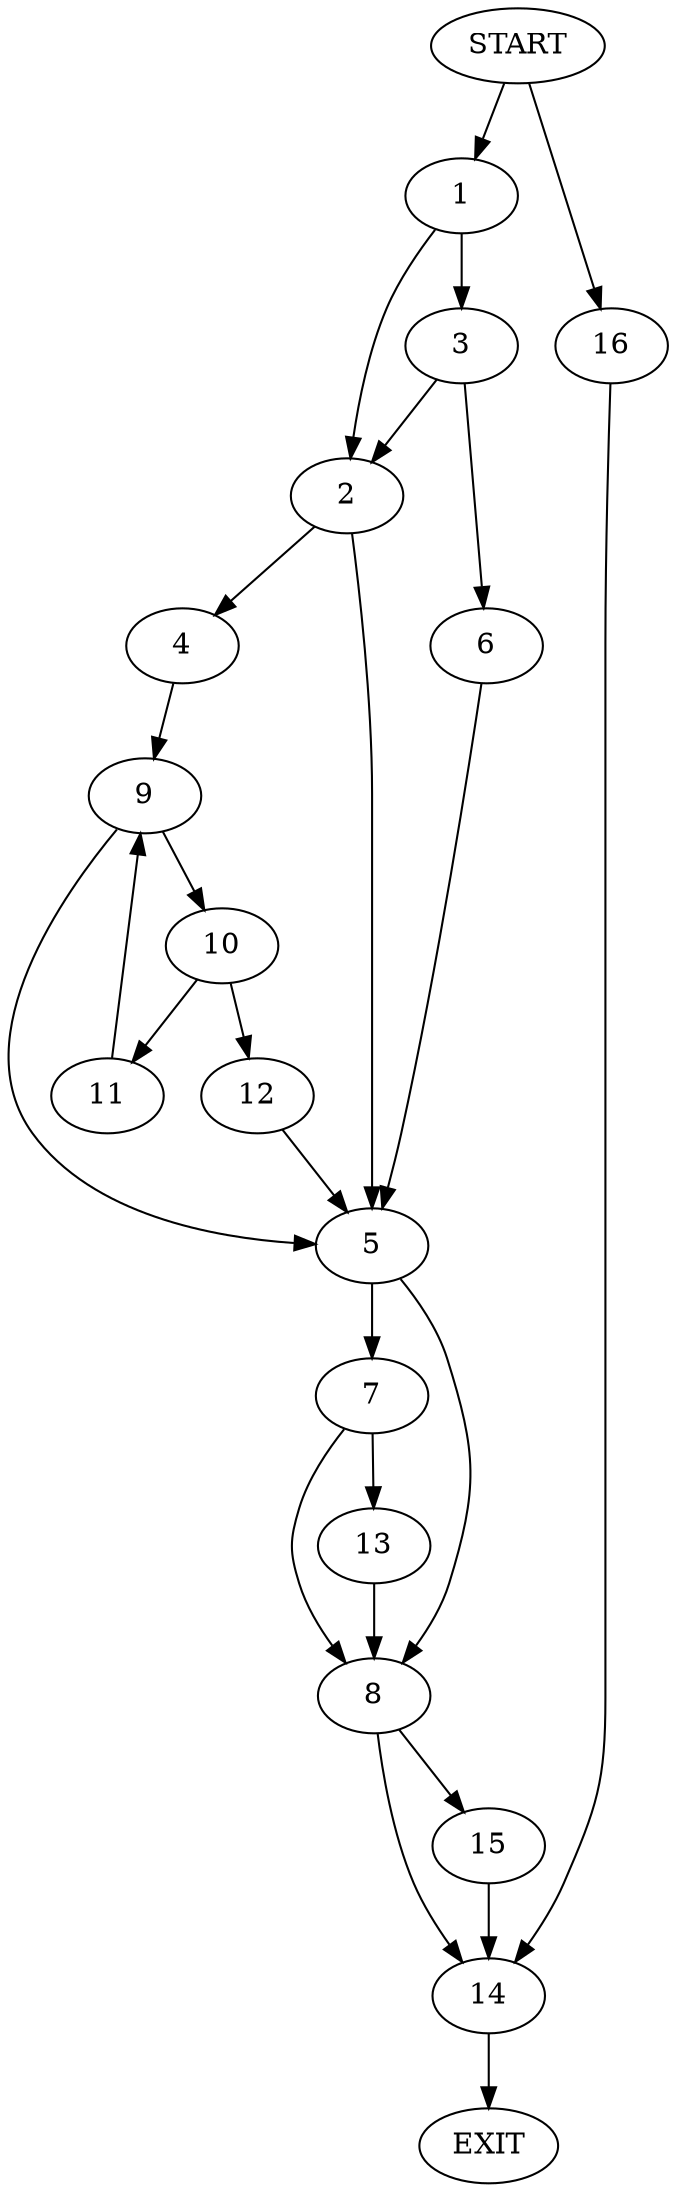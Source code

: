 digraph {
0 [label="START"]
17 [label="EXIT"]
0 -> 1
1 -> 2
1 -> 3
2 -> 4
2 -> 5
3 -> 6
3 -> 2
6 -> 5
5 -> 7
5 -> 8
4 -> 9
9 -> 10
9 -> 5
10 -> 11
10 -> 12
12 -> 5
11 -> 9
7 -> 8
7 -> 13
8 -> 14
8 -> 15
13 -> 8
14 -> 17
15 -> 14
0 -> 16
16 -> 14
}
